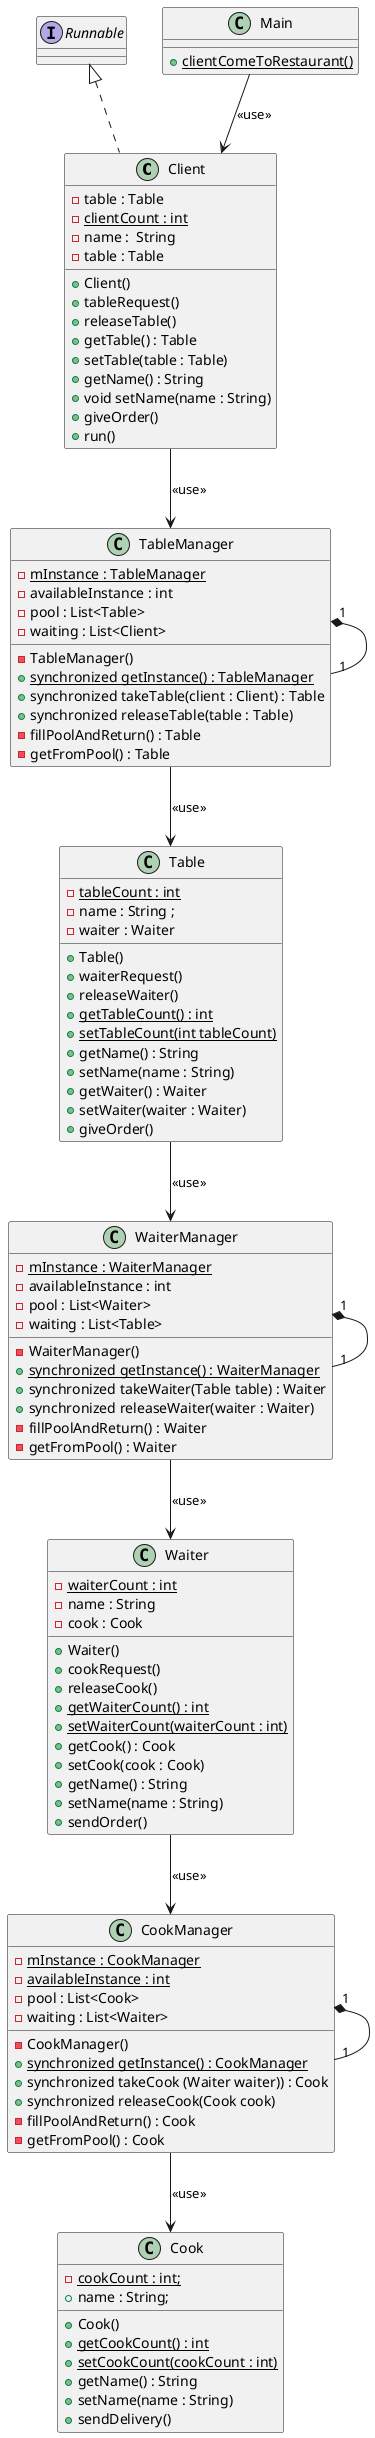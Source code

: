 @startuml

class Client implements Runnable{
    /'Fields'/
    - table : Table
    - {static} clientCount : int
    - name :  String
    - table : Table
    /'Methods'/
    + Client()
    + tableRequest()
    + releaseTable()
    + getTable() : Table
    + setTable(table : Table)
    + getName() : String
    + void setName(name : String)
    + giveOrder()
    + run()
}

class Cook{
    /'Fields'/
    - {static} cookCount : int;
    + name : String;
    /'Methods'/
    + Cook()
    + {static} getCookCount() : int
    + {static} setCookCount(cookCount : int)
    + getName() : String
    + setName(name : String)
    + sendDelivery()

}

class CookManager{
    /'Fields'/
    - {static} mInstance : CookManager
    - {static} availableInstance : int
    - pool : List<Cook>
    - waiting : List<Waiter>
    /'Methods'/
    - CookManager()
    + {static} synchronized getInstance() : CookManager
    + synchronized takeCook (Waiter waiter)) : Cook
    + synchronized releaseCook(Cook cook)
    - fillPoolAndReturn() : Cook
    - getFromPool() : Cook
}
CookManager "1"*--"1" CookManager

class Table{
    /'Fields'/
    - {static} tableCount : int
    - name : String ;
    - waiter : Waiter
    /'Methods'/
    + Table()
    + waiterRequest()
    + releaseWaiter()
    + {static} getTableCount() : int
    + {static} setTableCount(int tableCount)
    + getName() : String
    + setName(name : String)
    + getWaiter() : Waiter
    + setWaiter(waiter : Waiter)
    + giveOrder()
}



class TableManager{
    /'Fields'/
    - {static} mInstance : TableManager
    - availableInstance : int
    - pool : List<Table>
    - waiting : List<Client>
    /'Methods'/
    - TableManager()
    + synchronized {static} getInstance() : TableManager
    + synchronized takeTable(client : Client) : Table
    + synchronized releaseTable(table : Table)
    - fillPoolAndReturn() : Table
    - getFromPool() : Table
}
TableManager "1"*--"1" TableManager


class Waiter{
    /'Fields'/
    - {static} waiterCount : int
    - name : String
    - cook : Cook
    /'Methods'/
    + Waiter()
    + cookRequest()
    + releaseCook()
    + {static} getWaiterCount() : int
    + {static} setWaiterCount(waiterCount : int)
    + getCook() : Cook
    + setCook(cook : Cook)
    + getName() : String
    + setName(name : String)
    + sendOrder()
}



class WaiterManager{
    /'Fields'/
    - {static} mInstance : WaiterManager
    - availableInstance : int
    - pool : List<Waiter>
    - waiting : List<Table>
    /'Methods'/
    - WaiterManager()
    + {static} synchronized getInstance() : WaiterManager
    + synchronized takeWaiter(Table table) : Waiter
    + synchronized releaseWaiter(waiter : Waiter)
    - fillPoolAndReturn() : Waiter
    - getFromPool() : Waiter
}
WaiterManager "1"*--"1" WaiterManager

class Main{
    + {static} clientComeToRestaurant()
}


TableManager --> Table : <<use>>
WaiterManager --> Waiter : <<use>>
CookManager --> Cook : <<use>>
Client --> TableManager : <<use>>
Table --> WaiterManager : <<use>>
Waiter --> CookManager : <<use>>
Main --> Client : <<use>>


@enduml